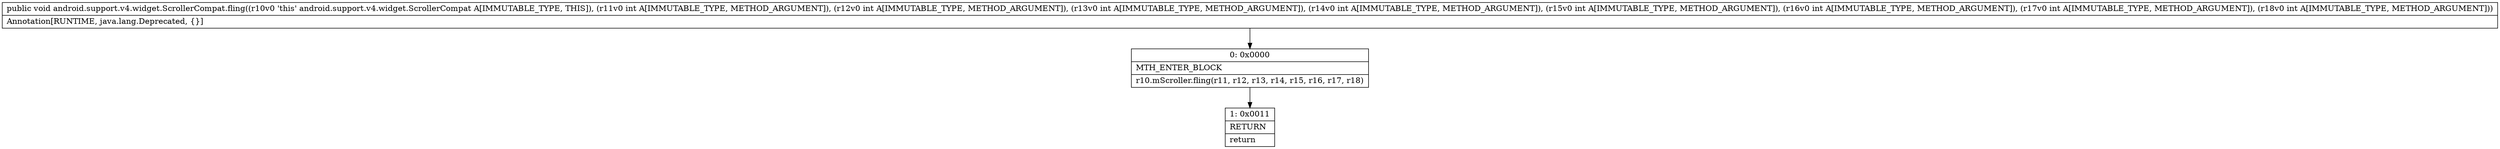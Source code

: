 digraph "CFG forandroid.support.v4.widget.ScrollerCompat.fling(IIIIIIII)V" {
Node_0 [shape=record,label="{0\:\ 0x0000|MTH_ENTER_BLOCK\l|r10.mScroller.fling(r11, r12, r13, r14, r15, r16, r17, r18)\l}"];
Node_1 [shape=record,label="{1\:\ 0x0011|RETURN\l|return\l}"];
MethodNode[shape=record,label="{public void android.support.v4.widget.ScrollerCompat.fling((r10v0 'this' android.support.v4.widget.ScrollerCompat A[IMMUTABLE_TYPE, THIS]), (r11v0 int A[IMMUTABLE_TYPE, METHOD_ARGUMENT]), (r12v0 int A[IMMUTABLE_TYPE, METHOD_ARGUMENT]), (r13v0 int A[IMMUTABLE_TYPE, METHOD_ARGUMENT]), (r14v0 int A[IMMUTABLE_TYPE, METHOD_ARGUMENT]), (r15v0 int A[IMMUTABLE_TYPE, METHOD_ARGUMENT]), (r16v0 int A[IMMUTABLE_TYPE, METHOD_ARGUMENT]), (r17v0 int A[IMMUTABLE_TYPE, METHOD_ARGUMENT]), (r18v0 int A[IMMUTABLE_TYPE, METHOD_ARGUMENT]))  | Annotation[RUNTIME, java.lang.Deprecated, \{\}]\l}"];
MethodNode -> Node_0;
Node_0 -> Node_1;
}

